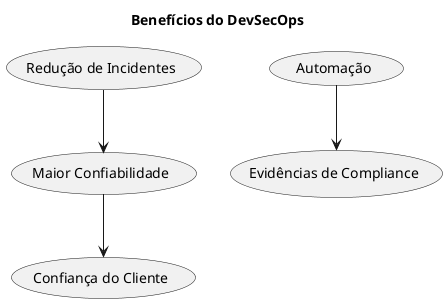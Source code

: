 @startuml
title Benefícios do DevSecOps
(Redução de Incidentes) --> (Maior Confiabilidade)
(Maior Confiabilidade) --> (Confiança do Cliente)
(Automação) --> (Evidências de Compliance)
@enduml
